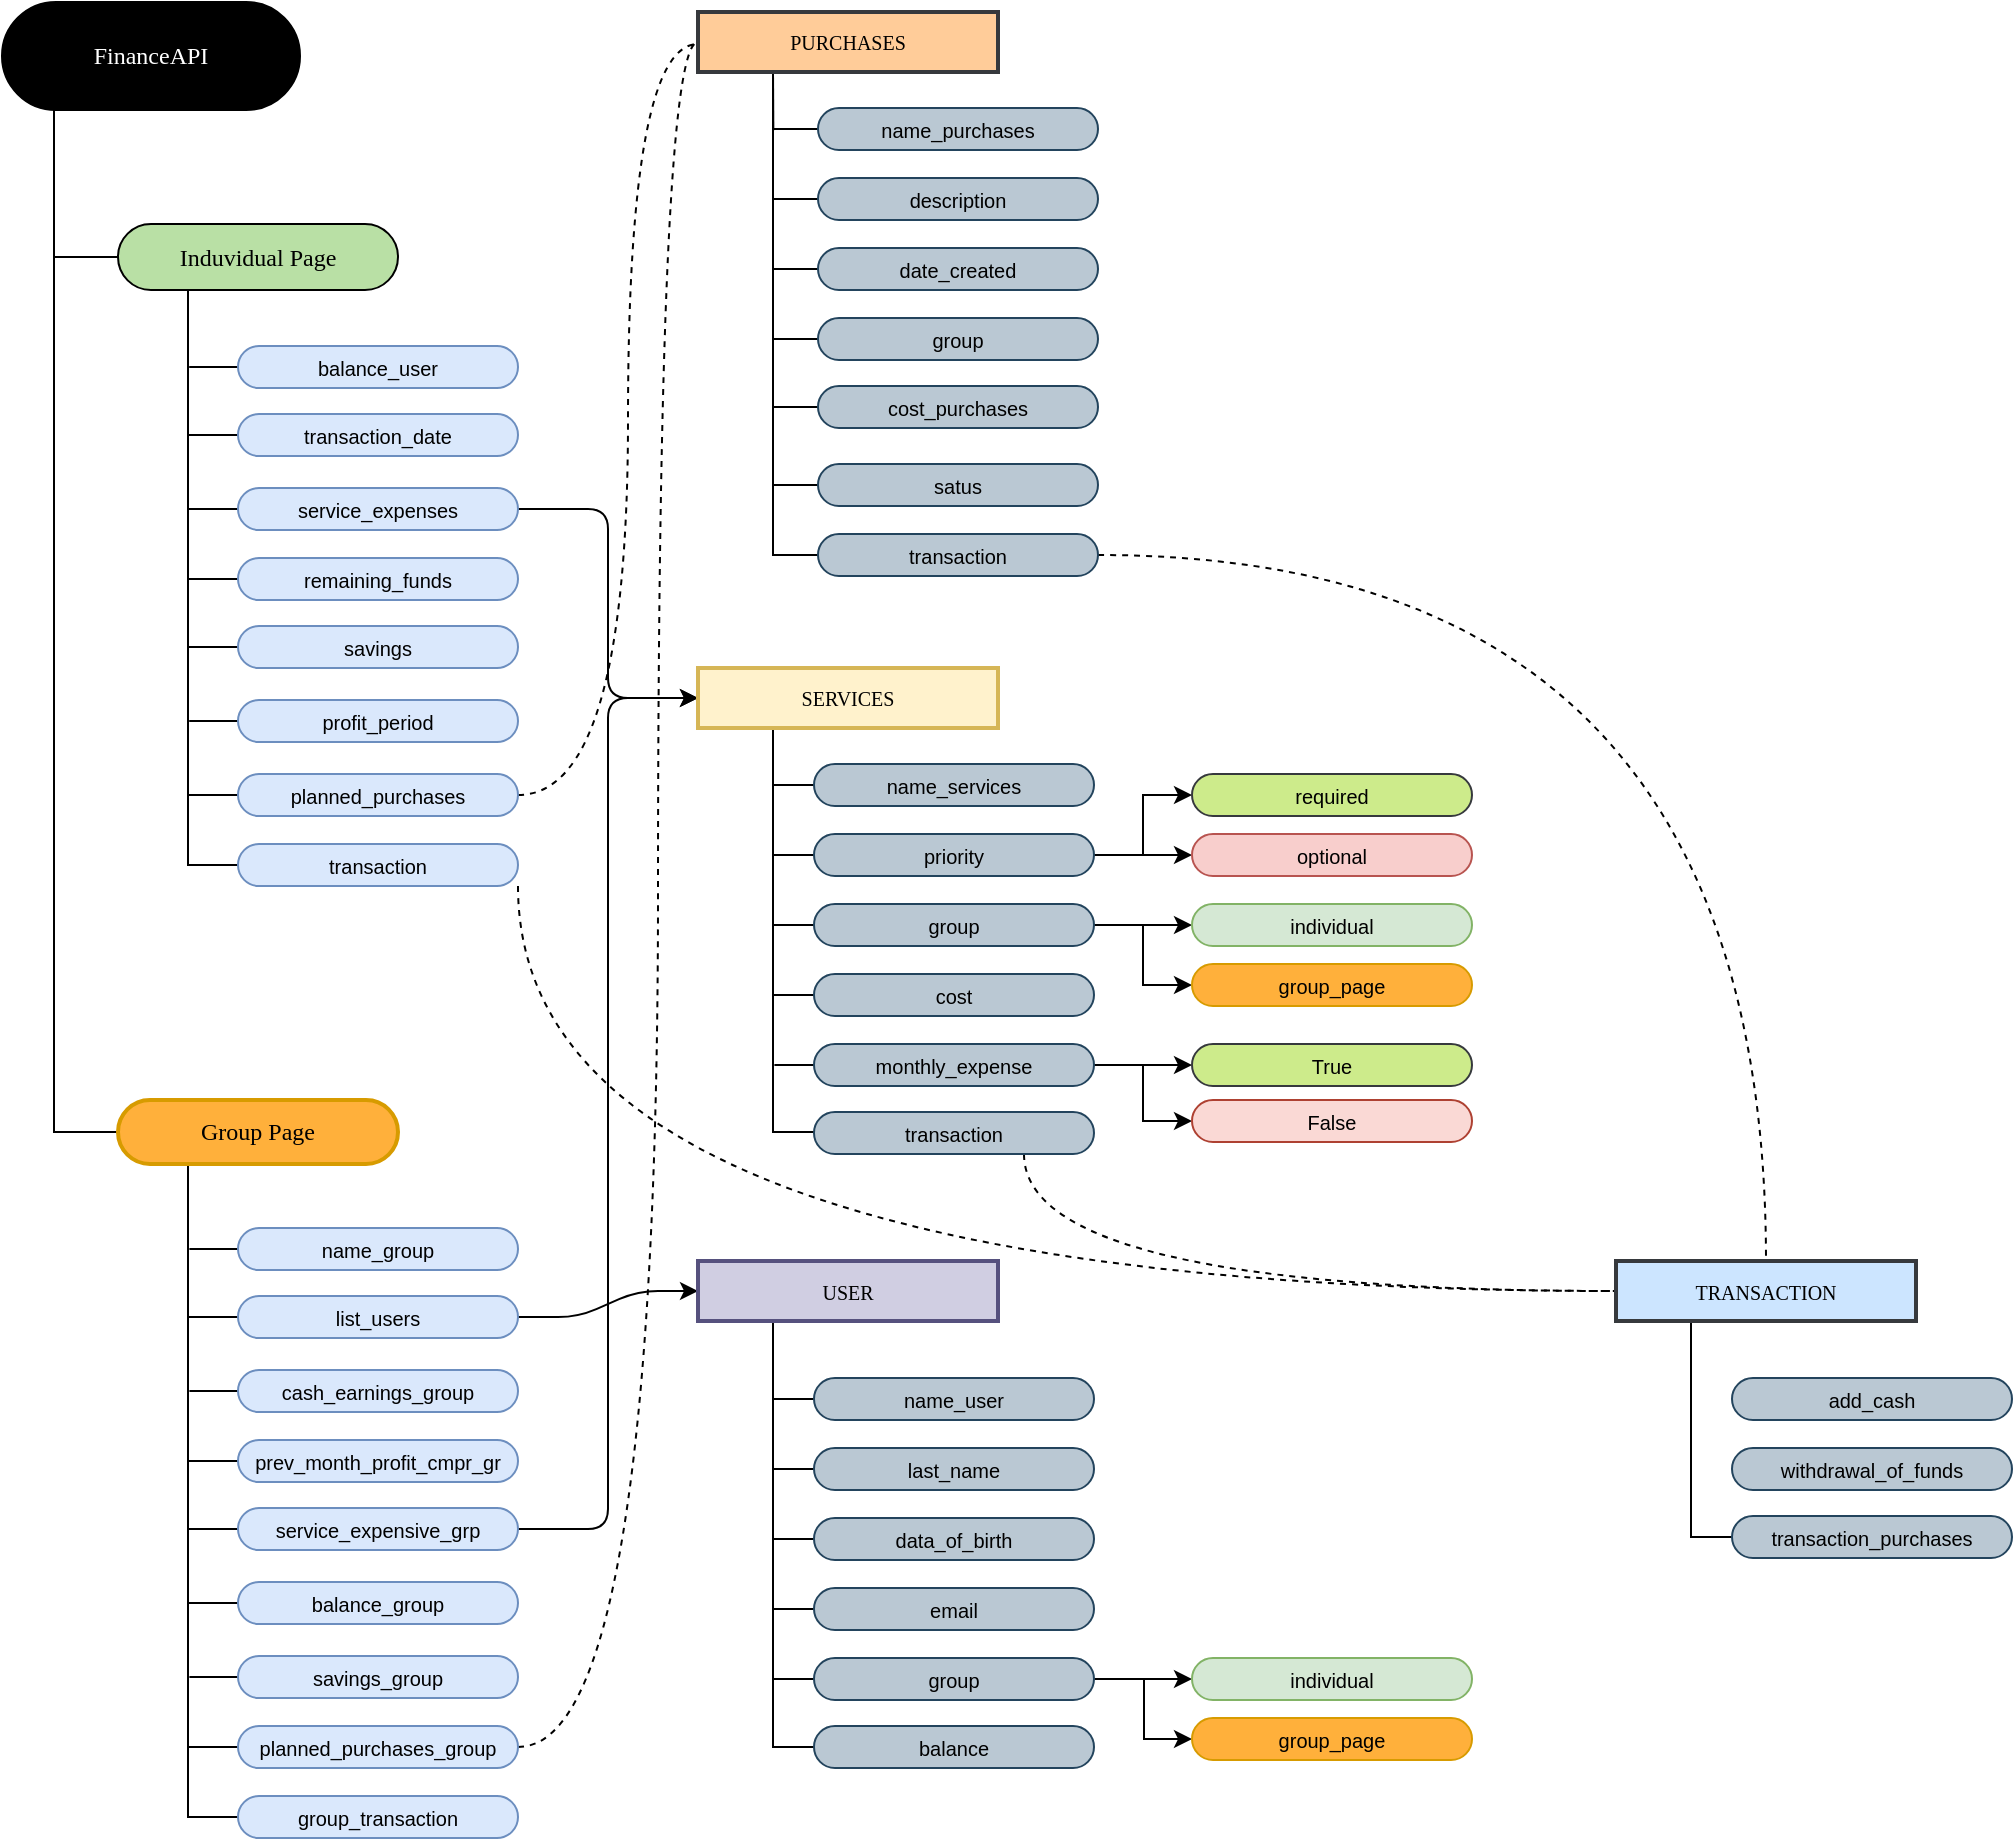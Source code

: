 <mxfile version="20.8.21" type="device"><diagram name="Page-1" id="b520641d-4fe3-3701-9064-5fc419738815"><mxGraphModel dx="1056" dy="1399" grid="0" gridSize="10" guides="1" tooltips="1" connect="1" arrows="1" fold="1" page="1" pageScale="1" pageWidth="1920" pageHeight="1200" background="none" math="0" shadow="0"><root><mxCell id="0"/><mxCell id="1" parent="0"/><mxCell id="qHIe8FIsy9HQL0ntCUNv-86" style="edgeStyle=orthogonalEdgeStyle;rounded=0;orthogonalLoop=1;jettySize=auto;html=1;exitX=0.25;exitY=1;exitDx=0;exitDy=0;entryX=0;entryY=0.5;entryDx=0;entryDy=0;strokeColor=default;fontFamily=Verdana;fontSize=10;fontColor=#000000;startArrow=none;startFill=0;endArrow=none;endFill=0;elbow=vertical;" edge="1" parent="1" source="qHIe8FIsy9HQL0ntCUNv-5" target="qHIe8FIsy9HQL0ntCUNv-7"><mxGeometry relative="1" as="geometry"><Array as="points"><mxPoint x="543" y="171"/><mxPoint x="543" y="682"/></Array></mxGeometry></mxCell><mxCell id="qHIe8FIsy9HQL0ntCUNv-5" value="&lt;font face=&quot;Verdana&quot;&gt;FinanceAPI&lt;/font&gt;" style="rounded=1;whiteSpace=wrap;html=1;arcSize=50;fillColor=#000000;fontColor=#FFFFFF;" vertex="1" parent="1"><mxGeometry x="517" y="117" width="149" height="54" as="geometry"/></mxCell><mxCell id="qHIe8FIsy9HQL0ntCUNv-87" style="edgeStyle=orthogonalEdgeStyle;rounded=0;orthogonalLoop=1;jettySize=auto;html=1;exitX=0;exitY=0.5;exitDx=0;exitDy=0;strokeColor=default;fontFamily=Verdana;fontSize=10;fontColor=#000000;startArrow=none;startFill=0;endArrow=none;endFill=0;elbow=vertical;" edge="1" parent="1" source="qHIe8FIsy9HQL0ntCUNv-6"><mxGeometry relative="1" as="geometry"><mxPoint x="543" y="243" as="targetPoint"/></mxGeometry></mxCell><mxCell id="qHIe8FIsy9HQL0ntCUNv-88" style="edgeStyle=orthogonalEdgeStyle;rounded=0;orthogonalLoop=1;jettySize=auto;html=1;exitX=0.25;exitY=1;exitDx=0;exitDy=0;entryX=0;entryY=0.5;entryDx=0;entryDy=0;strokeColor=default;fontFamily=Verdana;fontSize=10;fontColor=#000000;startArrow=none;startFill=0;endArrow=none;endFill=0;elbow=vertical;" edge="1" parent="1" source="qHIe8FIsy9HQL0ntCUNv-6" target="qHIe8FIsy9HQL0ntCUNv-24"><mxGeometry relative="1" as="geometry"/></mxCell><mxCell id="qHIe8FIsy9HQL0ntCUNv-106" style="edgeStyle=orthogonalEdgeStyle;rounded=0;orthogonalLoop=1;jettySize=auto;html=1;exitX=0.25;exitY=1;exitDx=0;exitDy=0;entryX=0;entryY=0.5;entryDx=0;entryDy=0;strokeColor=default;fontFamily=Verdana;fontSize=10;fontColor=#000000;startArrow=none;startFill=0;endArrow=none;endFill=0;elbow=vertical;" edge="1" parent="1" source="qHIe8FIsy9HQL0ntCUNv-6" target="qHIe8FIsy9HQL0ntCUNv-105"><mxGeometry relative="1" as="geometry"/></mxCell><mxCell id="qHIe8FIsy9HQL0ntCUNv-6" value="&lt;font face=&quot;Verdana&quot; color=&quot;#000000&quot;&gt;Induvidual Page&lt;/font&gt;" style="rounded=1;whiteSpace=wrap;html=1;arcSize=50;fillColor=#B9E0A5;fontColor=#FFFFFF;" vertex="1" parent="1"><mxGeometry x="575" y="228" width="140" height="33" as="geometry"/></mxCell><mxCell id="qHIe8FIsy9HQL0ntCUNv-95" style="edgeStyle=orthogonalEdgeStyle;rounded=0;orthogonalLoop=1;jettySize=auto;html=1;exitX=0.25;exitY=1;exitDx=0;exitDy=0;entryX=0;entryY=0.5;entryDx=0;entryDy=0;strokeColor=default;fontFamily=Verdana;fontSize=10;fontColor=#000000;startArrow=none;startFill=0;endArrow=none;endFill=0;elbow=vertical;" edge="1" parent="1" source="qHIe8FIsy9HQL0ntCUNv-7" target="qHIe8FIsy9HQL0ntCUNv-32"><mxGeometry relative="1" as="geometry"/></mxCell><mxCell id="qHIe8FIsy9HQL0ntCUNv-117" style="edgeStyle=orthogonalEdgeStyle;rounded=0;orthogonalLoop=1;jettySize=auto;html=1;exitX=0.25;exitY=1;exitDx=0;exitDy=0;entryX=0;entryY=0.5;entryDx=0;entryDy=0;strokeColor=default;fontFamily=Verdana;fontSize=10;fontColor=#000000;startArrow=none;startFill=0;endArrow=none;endFill=0;elbow=vertical;" edge="1" parent="1" source="qHIe8FIsy9HQL0ntCUNv-7" target="qHIe8FIsy9HQL0ntCUNv-116"><mxGeometry relative="1" as="geometry"/></mxCell><mxCell id="qHIe8FIsy9HQL0ntCUNv-7" value="&lt;font face=&quot;Verdana&quot;&gt;Group Page&lt;/font&gt;" style="rounded=1;whiteSpace=wrap;html=1;arcSize=50;fillColor=#FFB03B;strokeColor=#d79b00;strokeWidth=2;" vertex="1" parent="1"><mxGeometry x="575" y="666" width="140" height="32" as="geometry"/></mxCell><mxCell id="qHIe8FIsy9HQL0ntCUNv-94" style="edgeStyle=orthogonalEdgeStyle;rounded=0;orthogonalLoop=1;jettySize=auto;html=1;exitX=0;exitY=0.5;exitDx=0;exitDy=0;strokeColor=default;fontFamily=Verdana;fontSize=10;fontColor=#000000;startArrow=none;startFill=0;endArrow=none;endFill=0;elbow=vertical;" edge="1" parent="1" source="qHIe8FIsy9HQL0ntCUNv-18"><mxGeometry relative="1" as="geometry"><mxPoint x="610.636" y="299.606" as="targetPoint"/></mxGeometry></mxCell><mxCell id="qHIe8FIsy9HQL0ntCUNv-18" value="balance_user" style="rounded=1;whiteSpace=wrap;html=1;arcSize=50;fillColor=#dae8fc;strokeColor=#6c8ebf;fontSize=10;" vertex="1" parent="1"><mxGeometry x="635" y="289" width="140" height="21" as="geometry"/></mxCell><mxCell id="qHIe8FIsy9HQL0ntCUNv-93" style="edgeStyle=orthogonalEdgeStyle;rounded=0;orthogonalLoop=1;jettySize=auto;html=1;exitX=0;exitY=0.5;exitDx=0;exitDy=0;strokeColor=default;fontFamily=Verdana;fontSize=10;fontColor=#000000;startArrow=none;startFill=0;endArrow=none;endFill=0;elbow=vertical;" edge="1" parent="1" source="qHIe8FIsy9HQL0ntCUNv-19"><mxGeometry relative="1" as="geometry"><mxPoint x="609.727" y="333.545" as="targetPoint"/></mxGeometry></mxCell><mxCell id="qHIe8FIsy9HQL0ntCUNv-19" value="transaction_date" style="rounded=1;whiteSpace=wrap;html=1;arcSize=50;fillColor=#dae8fc;strokeColor=#6c8ebf;fontSize=10;" vertex="1" parent="1"><mxGeometry x="635" y="323" width="140" height="21" as="geometry"/></mxCell><mxCell id="qHIe8FIsy9HQL0ntCUNv-48" style="edgeStyle=orthogonalEdgeStyle;rounded=1;orthogonalLoop=1;jettySize=auto;html=1;exitX=1;exitY=0.5;exitDx=0;exitDy=0;entryX=0;entryY=0.5;entryDx=0;entryDy=0;fontFamily=Verdana;fontSize=10;fontColor=#000000;elbow=vertical;" edge="1" parent="1" source="qHIe8FIsy9HQL0ntCUNv-20" target="qHIe8FIsy9HQL0ntCUNv-42"><mxGeometry relative="1" as="geometry"/></mxCell><mxCell id="qHIe8FIsy9HQL0ntCUNv-92" style="edgeStyle=orthogonalEdgeStyle;rounded=0;orthogonalLoop=1;jettySize=auto;html=1;exitX=0;exitY=0.5;exitDx=0;exitDy=0;strokeColor=default;fontFamily=Verdana;fontSize=10;fontColor=#000000;startArrow=none;startFill=0;endArrow=none;endFill=0;elbow=vertical;" edge="1" parent="1" source="qHIe8FIsy9HQL0ntCUNv-20"><mxGeometry relative="1" as="geometry"><mxPoint x="609.727" y="370.515" as="targetPoint"/></mxGeometry></mxCell><mxCell id="qHIe8FIsy9HQL0ntCUNv-20" value="service_expenses" style="rounded=1;whiteSpace=wrap;html=1;arcSize=50;fillColor=#dae8fc;strokeColor=#6c8ebf;fontSize=10;" vertex="1" parent="1"><mxGeometry x="635" y="360" width="140" height="21" as="geometry"/></mxCell><mxCell id="qHIe8FIsy9HQL0ntCUNv-91" style="edgeStyle=orthogonalEdgeStyle;rounded=0;orthogonalLoop=1;jettySize=auto;html=1;exitX=0;exitY=0.5;exitDx=0;exitDy=0;strokeColor=default;fontFamily=Verdana;fontSize=10;fontColor=#000000;startArrow=none;startFill=0;endArrow=none;endFill=0;elbow=vertical;" edge="1" parent="1" source="qHIe8FIsy9HQL0ntCUNv-21"><mxGeometry relative="1" as="geometry"><mxPoint x="610.333" y="405.364" as="targetPoint"/></mxGeometry></mxCell><mxCell id="qHIe8FIsy9HQL0ntCUNv-21" value="remaining_funds" style="rounded=1;whiteSpace=wrap;html=1;arcSize=50;fillColor=#dae8fc;strokeColor=#6c8ebf;fontSize=10;" vertex="1" parent="1"><mxGeometry x="635" y="395" width="140" height="21" as="geometry"/></mxCell><mxCell id="qHIe8FIsy9HQL0ntCUNv-90" style="edgeStyle=orthogonalEdgeStyle;rounded=0;orthogonalLoop=1;jettySize=auto;html=1;exitX=0;exitY=0.5;exitDx=0;exitDy=0;strokeColor=default;fontFamily=Verdana;fontSize=10;fontColor=#000000;startArrow=none;startFill=0;endArrow=none;endFill=0;elbow=vertical;" edge="1" parent="1" source="qHIe8FIsy9HQL0ntCUNv-22"><mxGeometry relative="1" as="geometry"><mxPoint x="610.333" y="439.606" as="targetPoint"/></mxGeometry></mxCell><mxCell id="qHIe8FIsy9HQL0ntCUNv-22" value="savings" style="rounded=1;whiteSpace=wrap;html=1;arcSize=50;fillColor=#dae8fc;strokeColor=#6c8ebf;fontSize=10;" vertex="1" parent="1"><mxGeometry x="635" y="429" width="140" height="21" as="geometry"/></mxCell><mxCell id="qHIe8FIsy9HQL0ntCUNv-89" style="edgeStyle=orthogonalEdgeStyle;rounded=0;orthogonalLoop=1;jettySize=auto;html=1;exitX=0;exitY=0.5;exitDx=0;exitDy=0;strokeColor=default;fontFamily=Verdana;fontSize=10;fontColor=#000000;startArrow=none;startFill=0;endArrow=none;endFill=0;elbow=vertical;" edge="1" parent="1" source="qHIe8FIsy9HQL0ntCUNv-23"><mxGeometry relative="1" as="geometry"><mxPoint x="610.636" y="476.636" as="targetPoint"/></mxGeometry></mxCell><mxCell id="qHIe8FIsy9HQL0ntCUNv-23" value="profit_period" style="rounded=1;whiteSpace=wrap;html=1;arcSize=50;fillColor=#dae8fc;strokeColor=#6c8ebf;fontSize=10;" vertex="1" parent="1"><mxGeometry x="635" y="466" width="140" height="21" as="geometry"/></mxCell><mxCell id="qHIe8FIsy9HQL0ntCUNv-139" style="edgeStyle=orthogonalEdgeStyle;orthogonalLoop=1;jettySize=auto;html=1;exitX=1;exitY=0.5;exitDx=0;exitDy=0;entryX=0;entryY=0.5;entryDx=0;entryDy=0;strokeColor=default;fontFamily=Verdana;fontSize=10;fontColor=#000000;startArrow=none;startFill=0;endArrow=none;endFill=0;elbow=vertical;curved=1;dashed=1;" edge="1" parent="1" source="qHIe8FIsy9HQL0ntCUNv-24" target="qHIe8FIsy9HQL0ntCUNv-118"><mxGeometry relative="1" as="geometry"><Array as="points"><mxPoint x="830" y="514"/><mxPoint x="830" y="138"/><mxPoint x="865" y="138"/></Array></mxGeometry></mxCell><mxCell id="qHIe8FIsy9HQL0ntCUNv-24" value="planned_purchases" style="rounded=1;whiteSpace=wrap;html=1;arcSize=50;fillColor=#dae8fc;strokeColor=#6c8ebf;fontSize=10;" vertex="1" parent="1"><mxGeometry x="635" y="503" width="140" height="21" as="geometry"/></mxCell><mxCell id="qHIe8FIsy9HQL0ntCUNv-104" style="edgeStyle=orthogonalEdgeStyle;rounded=0;orthogonalLoop=1;jettySize=auto;html=1;exitX=0;exitY=0.5;exitDx=0;exitDy=0;strokeColor=default;fontFamily=Verdana;fontSize=10;fontColor=#000000;startArrow=none;startFill=0;endArrow=none;endFill=0;elbow=vertical;" edge="1" parent="1" source="qHIe8FIsy9HQL0ntCUNv-25"><mxGeometry relative="1" as="geometry"><mxPoint x="610.655" y="740.552" as="targetPoint"/></mxGeometry></mxCell><mxCell id="qHIe8FIsy9HQL0ntCUNv-25" value="name_group" style="rounded=1;whiteSpace=wrap;html=1;arcSize=50;fillColor=#dae8fc;strokeColor=#6c8ebf;fontSize=10;" vertex="1" parent="1"><mxGeometry x="635" y="730" width="140" height="21" as="geometry"/></mxCell><mxCell id="qHIe8FIsy9HQL0ntCUNv-36" style="edgeStyle=entityRelationEdgeStyle;rounded=1;orthogonalLoop=1;jettySize=auto;html=1;exitX=1;exitY=0.5;exitDx=0;exitDy=0;fontFamily=Verdana;fontSize=10;fontColor=#000000;elbow=vertical;" edge="1" parent="1" source="qHIe8FIsy9HQL0ntCUNv-26" target="qHIe8FIsy9HQL0ntCUNv-35"><mxGeometry relative="1" as="geometry"/></mxCell><mxCell id="qHIe8FIsy9HQL0ntCUNv-101" style="edgeStyle=orthogonalEdgeStyle;rounded=0;orthogonalLoop=1;jettySize=auto;html=1;exitX=0;exitY=0.5;exitDx=0;exitDy=0;strokeColor=default;fontFamily=Verdana;fontSize=10;fontColor=#000000;startArrow=none;startFill=0;endArrow=none;endFill=0;elbow=vertical;" edge="1" parent="1" source="qHIe8FIsy9HQL0ntCUNv-26"><mxGeometry relative="1" as="geometry"><mxPoint x="609.966" y="774.345" as="targetPoint"/></mxGeometry></mxCell><mxCell id="qHIe8FIsy9HQL0ntCUNv-26" value="list_users" style="rounded=1;whiteSpace=wrap;html=1;arcSize=50;fillColor=#dae8fc;strokeColor=#6c8ebf;fontSize=10;" vertex="1" parent="1"><mxGeometry x="635" y="764" width="140" height="21" as="geometry"/></mxCell><mxCell id="qHIe8FIsy9HQL0ntCUNv-100" style="edgeStyle=orthogonalEdgeStyle;rounded=0;orthogonalLoop=1;jettySize=auto;html=1;exitX=0;exitY=0.5;exitDx=0;exitDy=0;strokeColor=default;fontFamily=Verdana;fontSize=10;fontColor=#000000;startArrow=none;startFill=0;endArrow=none;endFill=0;elbow=vertical;" edge="1" parent="1" source="qHIe8FIsy9HQL0ntCUNv-27"><mxGeometry relative="1" as="geometry"><mxPoint x="610.655" y="811.586" as="targetPoint"/></mxGeometry></mxCell><mxCell id="qHIe8FIsy9HQL0ntCUNv-27" value="cash_earnings_group" style="rounded=1;whiteSpace=wrap;html=1;arcSize=50;fillColor=#dae8fc;strokeColor=#6c8ebf;fontSize=10;" vertex="1" parent="1"><mxGeometry x="635" y="801" width="140" height="21" as="geometry"/></mxCell><mxCell id="qHIe8FIsy9HQL0ntCUNv-99" style="edgeStyle=orthogonalEdgeStyle;rounded=0;orthogonalLoop=1;jettySize=auto;html=1;exitX=0;exitY=0.5;exitDx=0;exitDy=0;strokeColor=default;fontFamily=Verdana;fontSize=10;fontColor=#000000;startArrow=none;startFill=0;endArrow=none;endFill=0;elbow=vertical;" edge="1" parent="1" source="qHIe8FIsy9HQL0ntCUNv-28"><mxGeometry relative="1" as="geometry"><mxPoint x="609.966" y="846.759" as="targetPoint"/></mxGeometry></mxCell><mxCell id="qHIe8FIsy9HQL0ntCUNv-28" value="&lt;font style=&quot;font-size: 10px;&quot;&gt;prev_month_profit_cmpr_gr&lt;/font&gt;" style="rounded=1;whiteSpace=wrap;html=1;arcSize=50;fillColor=#dae8fc;strokeColor=#6c8ebf;fontSize=10;" vertex="1" parent="1"><mxGeometry x="635" y="836" width="140" height="21" as="geometry"/></mxCell><mxCell id="qHIe8FIsy9HQL0ntCUNv-49" style="edgeStyle=orthogonalEdgeStyle;rounded=1;orthogonalLoop=1;jettySize=auto;html=1;exitX=1;exitY=0.5;exitDx=0;exitDy=0;entryX=0;entryY=0.5;entryDx=0;entryDy=0;fontFamily=Verdana;fontSize=10;fontColor=#000000;elbow=vertical;" edge="1" parent="1" source="qHIe8FIsy9HQL0ntCUNv-29" target="qHIe8FIsy9HQL0ntCUNv-42"><mxGeometry relative="1" as="geometry"/></mxCell><mxCell id="qHIe8FIsy9HQL0ntCUNv-98" style="edgeStyle=orthogonalEdgeStyle;rounded=0;orthogonalLoop=1;jettySize=auto;html=1;exitX=0;exitY=0.5;exitDx=0;exitDy=0;strokeColor=default;fontFamily=Verdana;fontSize=10;fontColor=#000000;startArrow=none;startFill=0;endArrow=none;endFill=0;elbow=vertical;" edge="1" parent="1" source="qHIe8FIsy9HQL0ntCUNv-29"><mxGeometry relative="1" as="geometry"><mxPoint x="609.966" y="880.552" as="targetPoint"/></mxGeometry></mxCell><mxCell id="qHIe8FIsy9HQL0ntCUNv-29" value="&lt;font style=&quot;font-size: 10px;&quot;&gt;service_expensive_grp&lt;/font&gt;" style="rounded=1;whiteSpace=wrap;html=1;arcSize=50;fillColor=#dae8fc;strokeColor=#6c8ebf;fontSize=10;" vertex="1" parent="1"><mxGeometry x="635" y="870" width="140" height="21" as="geometry"/></mxCell><mxCell id="qHIe8FIsy9HQL0ntCUNv-97" style="edgeStyle=orthogonalEdgeStyle;rounded=0;orthogonalLoop=1;jettySize=auto;html=1;exitX=0;exitY=0.5;exitDx=0;exitDy=0;strokeColor=default;fontFamily=Verdana;fontSize=10;fontColor=#000000;startArrow=none;startFill=0;endArrow=none;endFill=0;elbow=vertical;" edge="1" parent="1" source="qHIe8FIsy9HQL0ntCUNv-30"><mxGeometry relative="1" as="geometry"><mxPoint x="609.966" y="917.793" as="targetPoint"/></mxGeometry></mxCell><mxCell id="qHIe8FIsy9HQL0ntCUNv-30" value="balance_group" style="rounded=1;whiteSpace=wrap;html=1;arcSize=50;fillColor=#dae8fc;strokeColor=#6c8ebf;fontSize=10;" vertex="1" parent="1"><mxGeometry x="635" y="907" width="140" height="21" as="geometry"/></mxCell><mxCell id="qHIe8FIsy9HQL0ntCUNv-96" style="edgeStyle=orthogonalEdgeStyle;rounded=0;orthogonalLoop=1;jettySize=auto;html=1;exitX=0;exitY=0.5;exitDx=0;exitDy=0;strokeColor=default;fontFamily=Verdana;fontSize=10;fontColor=#000000;startArrow=none;startFill=0;endArrow=none;endFill=0;elbow=vertical;" edge="1" parent="1" source="qHIe8FIsy9HQL0ntCUNv-31"><mxGeometry relative="1" as="geometry"><mxPoint x="610.655" y="954.345" as="targetPoint"/></mxGeometry></mxCell><mxCell id="qHIe8FIsy9HQL0ntCUNv-31" value="savings_group" style="rounded=1;whiteSpace=wrap;html=1;arcSize=50;fillColor=#dae8fc;strokeColor=#6c8ebf;fontSize=10;" vertex="1" parent="1"><mxGeometry x="635" y="944" width="140" height="21" as="geometry"/></mxCell><mxCell id="qHIe8FIsy9HQL0ntCUNv-140" style="edgeStyle=orthogonalEdgeStyle;curved=1;orthogonalLoop=1;jettySize=auto;html=1;exitX=1;exitY=0.5;exitDx=0;exitDy=0;entryX=0;entryY=0.5;entryDx=0;entryDy=0;dashed=1;strokeColor=default;fontFamily=Verdana;fontSize=10;fontColor=#000000;startArrow=none;startFill=0;endArrow=none;endFill=0;elbow=vertical;" edge="1" parent="1" source="qHIe8FIsy9HQL0ntCUNv-32" target="qHIe8FIsy9HQL0ntCUNv-118"><mxGeometry relative="1" as="geometry"><Array as="points"><mxPoint x="845" y="990"/><mxPoint x="845" y="137"/></Array></mxGeometry></mxCell><mxCell id="qHIe8FIsy9HQL0ntCUNv-32" value="planned_purchases_group" style="rounded=1;whiteSpace=wrap;html=1;arcSize=50;fillColor=#dae8fc;strokeColor=#6c8ebf;fontSize=10;" vertex="1" parent="1"><mxGeometry x="635" y="979" width="140" height="21" as="geometry"/></mxCell><mxCell id="qHIe8FIsy9HQL0ntCUNv-80" style="edgeStyle=orthogonalEdgeStyle;rounded=0;orthogonalLoop=1;jettySize=auto;html=1;exitX=0.25;exitY=1;exitDx=0;exitDy=0;entryX=0;entryY=0.5;entryDx=0;entryDy=0;strokeColor=default;fontFamily=Verdana;fontSize=10;fontColor=#000000;startArrow=none;startFill=0;endArrow=none;endFill=0;elbow=vertical;" edge="1" parent="1" source="qHIe8FIsy9HQL0ntCUNv-35" target="qHIe8FIsy9HQL0ntCUNv-41"><mxGeometry relative="1" as="geometry"/></mxCell><mxCell id="qHIe8FIsy9HQL0ntCUNv-108" style="edgeStyle=orthogonalEdgeStyle;rounded=0;orthogonalLoop=1;jettySize=auto;html=1;exitX=0.25;exitY=1;exitDx=0;exitDy=0;entryX=0;entryY=0.5;entryDx=0;entryDy=0;strokeColor=default;fontFamily=Verdana;fontSize=10;fontColor=#000000;startArrow=none;startFill=0;endArrow=none;endFill=0;elbow=vertical;" edge="1" parent="1" source="qHIe8FIsy9HQL0ntCUNv-35" target="qHIe8FIsy9HQL0ntCUNv-107"><mxGeometry relative="1" as="geometry"/></mxCell><mxCell id="qHIe8FIsy9HQL0ntCUNv-35" value="USER" style="rounded=0;whiteSpace=wrap;html=1;strokeWidth=2;fontFamily=Verdana;fontSize=10;fillColor=#d0cee2;strokeColor=#56517e;" vertex="1" parent="1"><mxGeometry x="865" y="746.5" width="150" height="30" as="geometry"/></mxCell><mxCell id="qHIe8FIsy9HQL0ntCUNv-81" style="edgeStyle=orthogonalEdgeStyle;rounded=0;orthogonalLoop=1;jettySize=auto;html=1;exitX=0;exitY=0.5;exitDx=0;exitDy=0;strokeColor=default;fontFamily=Verdana;fontSize=10;fontColor=#000000;startArrow=none;startFill=0;endArrow=none;endFill=0;elbow=vertical;" edge="1" parent="1" source="qHIe8FIsy9HQL0ntCUNv-37"><mxGeometry relative="1" as="geometry"><mxPoint x="902.381" y="815.571" as="targetPoint"/></mxGeometry></mxCell><mxCell id="qHIe8FIsy9HQL0ntCUNv-37" value="name_user" style="rounded=1;whiteSpace=wrap;html=1;arcSize=50;fillColor=#bac8d3;strokeColor=#23445d;fontSize=10;verticalAlign=middle;" vertex="1" parent="1"><mxGeometry x="923" y="805" width="140" height="21" as="geometry"/></mxCell><mxCell id="qHIe8FIsy9HQL0ntCUNv-82" style="edgeStyle=orthogonalEdgeStyle;rounded=0;orthogonalLoop=1;jettySize=auto;html=1;exitX=0;exitY=0.5;exitDx=0;exitDy=0;strokeColor=default;fontFamily=Verdana;fontSize=10;fontColor=#000000;startArrow=none;startFill=0;endArrow=none;endFill=0;elbow=vertical;" edge="1" parent="1" source="qHIe8FIsy9HQL0ntCUNv-38"><mxGeometry relative="1" as="geometry"><mxPoint x="902.857" y="850.333" as="targetPoint"/></mxGeometry></mxCell><mxCell id="qHIe8FIsy9HQL0ntCUNv-38" value="last_name" style="rounded=1;whiteSpace=wrap;html=1;arcSize=50;fillColor=#bac8d3;strokeColor=#23445d;fontSize=10;verticalAlign=middle;" vertex="1" parent="1"><mxGeometry x="923" y="840" width="140" height="21" as="geometry"/></mxCell><mxCell id="qHIe8FIsy9HQL0ntCUNv-83" style="edgeStyle=orthogonalEdgeStyle;rounded=0;orthogonalLoop=1;jettySize=auto;html=1;exitX=0;exitY=0.5;exitDx=0;exitDy=0;strokeColor=default;fontFamily=Verdana;fontSize=10;fontColor=#000000;startArrow=none;startFill=0;endArrow=none;endFill=0;elbow=vertical;" edge="1" parent="1" source="qHIe8FIsy9HQL0ntCUNv-39"><mxGeometry relative="1" as="geometry"><mxPoint x="902.381" y="885.571" as="targetPoint"/></mxGeometry></mxCell><mxCell id="qHIe8FIsy9HQL0ntCUNv-39" value="data_of_birth" style="rounded=1;whiteSpace=wrap;html=1;arcSize=50;fillColor=#bac8d3;strokeColor=#23445d;fontSize=10;verticalAlign=middle;" vertex="1" parent="1"><mxGeometry x="923" y="875" width="140" height="21" as="geometry"/></mxCell><mxCell id="qHIe8FIsy9HQL0ntCUNv-84" style="edgeStyle=orthogonalEdgeStyle;rounded=0;orthogonalLoop=1;jettySize=auto;html=1;exitX=0;exitY=0.5;exitDx=0;exitDy=0;strokeColor=default;fontFamily=Verdana;fontSize=10;fontColor=#000000;startArrow=none;startFill=0;endArrow=none;endFill=0;elbow=vertical;" edge="1" parent="1" source="qHIe8FIsy9HQL0ntCUNv-40"><mxGeometry relative="1" as="geometry"><mxPoint x="902.857" y="920.333" as="targetPoint"/></mxGeometry></mxCell><mxCell id="qHIe8FIsy9HQL0ntCUNv-40" value="email" style="rounded=1;whiteSpace=wrap;html=1;arcSize=50;fillColor=#bac8d3;strokeColor=#23445d;fontSize=10;verticalAlign=middle;" vertex="1" parent="1"><mxGeometry x="923" y="910" width="140" height="21" as="geometry"/></mxCell><mxCell id="qHIe8FIsy9HQL0ntCUNv-67" style="edgeStyle=orthogonalEdgeStyle;rounded=0;orthogonalLoop=1;jettySize=auto;html=1;exitX=1;exitY=0.5;exitDx=0;exitDy=0;fontFamily=Verdana;fontSize=10;fontColor=#000000;elbow=vertical;" edge="1" parent="1" source="qHIe8FIsy9HQL0ntCUNv-41" target="qHIe8FIsy9HQL0ntCUNv-65"><mxGeometry relative="1" as="geometry"/></mxCell><mxCell id="qHIe8FIsy9HQL0ntCUNv-68" style="edgeStyle=orthogonalEdgeStyle;rounded=0;orthogonalLoop=1;jettySize=auto;html=1;entryX=0;entryY=0.5;entryDx=0;entryDy=0;fontFamily=Verdana;fontSize=10;fontColor=#000000;elbow=vertical;exitX=1;exitY=0.5;exitDx=0;exitDy=0;" edge="1" parent="1" source="qHIe8FIsy9HQL0ntCUNv-41" target="qHIe8FIsy9HQL0ntCUNv-66"><mxGeometry relative="1" as="geometry"><mxPoint x="1063" y="950" as="sourcePoint"/><Array as="points"><mxPoint x="1088" y="956"/><mxPoint x="1088" y="986"/></Array></mxGeometry></mxCell><mxCell id="qHIe8FIsy9HQL0ntCUNv-41" value="group" style="rounded=1;whiteSpace=wrap;html=1;arcSize=50;fillColor=#bac8d3;strokeColor=#23445d;fontSize=10;verticalAlign=middle;" vertex="1" parent="1"><mxGeometry x="923" y="945" width="140" height="21" as="geometry"/></mxCell><mxCell id="qHIe8FIsy9HQL0ntCUNv-74" style="edgeStyle=orthogonalEdgeStyle;rounded=0;orthogonalLoop=1;jettySize=auto;html=1;exitX=0.25;exitY=1;exitDx=0;exitDy=0;fontFamily=Verdana;fontSize=10;fontColor=#000000;elbow=vertical;startArrow=none;startFill=0;endArrow=none;endFill=0;" edge="1" parent="1" source="qHIe8FIsy9HQL0ntCUNv-42" target="qHIe8FIsy9HQL0ntCUNv-73"><mxGeometry relative="1" as="geometry"><Array as="points"><mxPoint x="903" y="682"/></Array></mxGeometry></mxCell><mxCell id="qHIe8FIsy9HQL0ntCUNv-42" value="SERVICES" style="rounded=0;whiteSpace=wrap;html=1;strokeWidth=2;fontFamily=Verdana;fontSize=10;fillColor=#fff2cc;strokeColor=#d6b656;" vertex="1" parent="1"><mxGeometry x="865" y="450" width="150" height="30" as="geometry"/></mxCell><mxCell id="qHIe8FIsy9HQL0ntCUNv-75" style="edgeStyle=orthogonalEdgeStyle;rounded=0;orthogonalLoop=1;jettySize=auto;html=1;exitX=0;exitY=0.5;exitDx=0;exitDy=0;fontFamily=Verdana;fontSize=10;fontColor=#000000;elbow=vertical;strokeColor=default;endArrow=none;endFill=0;" edge="1" parent="1" source="qHIe8FIsy9HQL0ntCUNv-43"><mxGeometry relative="1" as="geometry"><mxPoint x="902.8" y="508.6" as="targetPoint"/></mxGeometry></mxCell><mxCell id="qHIe8FIsy9HQL0ntCUNv-43" value="name_services" style="rounded=1;whiteSpace=wrap;html=1;arcSize=50;fillColor=#bac8d3;strokeColor=#23445d;fontSize=10;verticalAlign=middle;" vertex="1" parent="1"><mxGeometry x="923" y="498" width="140" height="21" as="geometry"/></mxCell><mxCell id="qHIe8FIsy9HQL0ntCUNv-57" style="edgeStyle=entityRelationEdgeStyle;rounded=1;orthogonalLoop=1;jettySize=auto;html=1;exitX=1;exitY=0.5;exitDx=0;exitDy=0;fontFamily=Verdana;fontSize=10;fontColor=#000000;elbow=vertical;" edge="1" parent="1" source="qHIe8FIsy9HQL0ntCUNv-45" target="qHIe8FIsy9HQL0ntCUNv-55"><mxGeometry relative="1" as="geometry"/></mxCell><mxCell id="qHIe8FIsy9HQL0ntCUNv-59" style="orthogonalLoop=1;jettySize=auto;html=1;exitX=1;exitY=0.5;exitDx=0;exitDy=0;entryX=0;entryY=0.5;entryDx=0;entryDy=0;fontFamily=Verdana;fontSize=10;fontColor=#000000;elbow=vertical;rounded=0;edgeStyle=orthogonalEdgeStyle;" edge="1" parent="1" source="qHIe8FIsy9HQL0ntCUNv-45" target="qHIe8FIsy9HQL0ntCUNv-56"><mxGeometry relative="1" as="geometry"/></mxCell><mxCell id="qHIe8FIsy9HQL0ntCUNv-62" style="edgeStyle=orthogonalEdgeStyle;rounded=0;orthogonalLoop=1;jettySize=auto;html=1;exitX=1;exitY=0.5;exitDx=0;exitDy=0;entryX=0;entryY=0.5;entryDx=0;entryDy=0;fontFamily=Verdana;fontSize=10;fontColor=#000000;elbow=vertical;" edge="1" parent="1" source="qHIe8FIsy9HQL0ntCUNv-44" target="qHIe8FIsy9HQL0ntCUNv-61"><mxGeometry relative="1" as="geometry"/></mxCell><mxCell id="qHIe8FIsy9HQL0ntCUNv-64" style="edgeStyle=orthogonalEdgeStyle;rounded=0;orthogonalLoop=1;jettySize=auto;html=1;exitX=1;exitY=0.5;exitDx=0;exitDy=0;entryX=0;entryY=0.5;entryDx=0;entryDy=0;fontFamily=Verdana;fontSize=10;fontColor=#000000;elbow=vertical;" edge="1" parent="1" source="qHIe8FIsy9HQL0ntCUNv-44" target="qHIe8FIsy9HQL0ntCUNv-60"><mxGeometry relative="1" as="geometry"/></mxCell><mxCell id="qHIe8FIsy9HQL0ntCUNv-76" style="edgeStyle=orthogonalEdgeStyle;rounded=0;orthogonalLoop=1;jettySize=auto;html=1;exitX=0;exitY=0.5;exitDx=0;exitDy=0;strokeColor=default;fontFamily=Verdana;fontSize=10;fontColor=#000000;endArrow=none;endFill=0;elbow=vertical;" edge="1" parent="1" source="qHIe8FIsy9HQL0ntCUNv-44"><mxGeometry relative="1" as="geometry"><mxPoint x="902.4" y="543.4" as="targetPoint"/></mxGeometry></mxCell><mxCell id="qHIe8FIsy9HQL0ntCUNv-44" value="priority" style="rounded=1;whiteSpace=wrap;html=1;arcSize=50;fillColor=#bac8d3;strokeColor=#23445d;fontSize=10;verticalAlign=middle;" vertex="1" parent="1"><mxGeometry x="923" y="533" width="140" height="21" as="geometry"/></mxCell><mxCell id="qHIe8FIsy9HQL0ntCUNv-77" style="edgeStyle=orthogonalEdgeStyle;rounded=0;orthogonalLoop=1;jettySize=auto;html=1;exitX=0;exitY=0.5;exitDx=0;exitDy=0;strokeColor=default;fontFamily=Verdana;fontSize=10;fontColor=#000000;endArrow=none;endFill=0;elbow=vertical;" edge="1" parent="1" source="qHIe8FIsy9HQL0ntCUNv-45"><mxGeometry relative="1" as="geometry"><mxPoint x="902.8" y="578.6" as="targetPoint"/></mxGeometry></mxCell><mxCell id="qHIe8FIsy9HQL0ntCUNv-45" value="group" style="rounded=1;whiteSpace=wrap;html=1;arcSize=50;fillColor=#bac8d3;strokeColor=#23445d;fontSize=10;verticalAlign=middle;" vertex="1" parent="1"><mxGeometry x="923" y="568" width="140" height="21" as="geometry"/></mxCell><mxCell id="qHIe8FIsy9HQL0ntCUNv-78" style="edgeStyle=orthogonalEdgeStyle;rounded=0;orthogonalLoop=1;jettySize=auto;html=1;exitX=0;exitY=0.5;exitDx=0;exitDy=0;strokeColor=default;fontFamily=Verdana;fontSize=10;fontColor=#000000;endArrow=none;endFill=0;elbow=vertical;" edge="1" parent="1" source="qHIe8FIsy9HQL0ntCUNv-46"><mxGeometry relative="1" as="geometry"><mxPoint x="902.4" y="613.4" as="targetPoint"/></mxGeometry></mxCell><mxCell id="qHIe8FIsy9HQL0ntCUNv-46" value="cost" style="rounded=1;whiteSpace=wrap;html=1;arcSize=50;fillColor=#bac8d3;strokeColor=#23445d;fontSize=10;verticalAlign=middle;" vertex="1" parent="1"><mxGeometry x="923" y="603" width="140" height="21" as="geometry"/></mxCell><mxCell id="qHIe8FIsy9HQL0ntCUNv-71" style="edgeStyle=orthogonalEdgeStyle;rounded=0;orthogonalLoop=1;jettySize=auto;html=1;exitX=1;exitY=0.5;exitDx=0;exitDy=0;entryX=0;entryY=0.5;entryDx=0;entryDy=0;fontFamily=Verdana;fontSize=10;fontColor=#000000;elbow=vertical;" edge="1" parent="1" source="qHIe8FIsy9HQL0ntCUNv-47" target="qHIe8FIsy9HQL0ntCUNv-69"><mxGeometry relative="1" as="geometry"/></mxCell><mxCell id="qHIe8FIsy9HQL0ntCUNv-72" style="edgeStyle=orthogonalEdgeStyle;rounded=0;orthogonalLoop=1;jettySize=auto;html=1;exitX=1;exitY=0.5;exitDx=0;exitDy=0;entryX=0;entryY=0.5;entryDx=0;entryDy=0;fontFamily=Verdana;fontSize=10;fontColor=#000000;elbow=vertical;" edge="1" parent="1" source="qHIe8FIsy9HQL0ntCUNv-47" target="qHIe8FIsy9HQL0ntCUNv-70"><mxGeometry relative="1" as="geometry"/></mxCell><mxCell id="qHIe8FIsy9HQL0ntCUNv-79" style="edgeStyle=orthogonalEdgeStyle;rounded=0;orthogonalLoop=1;jettySize=auto;html=1;exitX=0;exitY=0.5;exitDx=0;exitDy=0;strokeColor=default;fontFamily=Verdana;fontSize=10;fontColor=#000000;endArrow=none;endFill=0;elbow=vertical;" edge="1" parent="1" source="qHIe8FIsy9HQL0ntCUNv-47"><mxGeometry relative="1" as="geometry"><mxPoint x="903.2" y="648.6" as="targetPoint"/></mxGeometry></mxCell><mxCell id="qHIe8FIsy9HQL0ntCUNv-47" value="monthly_expense" style="rounded=1;whiteSpace=wrap;html=1;arcSize=50;fillColor=#bac8d3;strokeColor=#23445d;fontSize=10;verticalAlign=middle;" vertex="1" parent="1"><mxGeometry x="923" y="638" width="140" height="21" as="geometry"/></mxCell><mxCell id="qHIe8FIsy9HQL0ntCUNv-55" value="individual" style="rounded=1;whiteSpace=wrap;html=1;arcSize=50;fillColor=#d5e8d4;strokeColor=#82b366;fontSize=10;verticalAlign=middle;" vertex="1" parent="1"><mxGeometry x="1112" y="568" width="140" height="21" as="geometry"/></mxCell><mxCell id="qHIe8FIsy9HQL0ntCUNv-56" value="group_page" style="rounded=1;whiteSpace=wrap;html=1;arcSize=50;fillColor=#FFB03B;strokeColor=#d79b00;fontSize=10;verticalAlign=middle;" vertex="1" parent="1"><mxGeometry x="1112" y="598" width="140" height="21" as="geometry"/></mxCell><mxCell id="qHIe8FIsy9HQL0ntCUNv-60" value="required" style="rounded=1;whiteSpace=wrap;html=1;arcSize=50;fillColor=#cdeb8b;strokeColor=#36393d;fontSize=10;verticalAlign=middle;" vertex="1" parent="1"><mxGeometry x="1112" y="503" width="140" height="21" as="geometry"/></mxCell><mxCell id="qHIe8FIsy9HQL0ntCUNv-61" value="optional" style="rounded=1;whiteSpace=wrap;html=1;arcSize=50;fillColor=#f8cecc;strokeColor=#b85450;fontSize=10;verticalAlign=middle;" vertex="1" parent="1"><mxGeometry x="1112" y="533" width="140" height="21" as="geometry"/></mxCell><mxCell id="qHIe8FIsy9HQL0ntCUNv-65" value="individual" style="rounded=1;whiteSpace=wrap;html=1;arcSize=50;fillColor=#d5e8d4;strokeColor=#82b366;fontSize=10;verticalAlign=middle;" vertex="1" parent="1"><mxGeometry x="1112" y="945" width="140" height="21" as="geometry"/></mxCell><mxCell id="qHIe8FIsy9HQL0ntCUNv-66" value="group_page" style="rounded=1;whiteSpace=wrap;html=1;arcSize=50;fillColor=#FFB03B;strokeColor=#d79b00;fontSize=10;verticalAlign=middle;" vertex="1" parent="1"><mxGeometry x="1112" y="975" width="140" height="21" as="geometry"/></mxCell><mxCell id="qHIe8FIsy9HQL0ntCUNv-69" value="True" style="rounded=1;whiteSpace=wrap;html=1;arcSize=50;fillColor=#cdeb8b;strokeColor=#36393d;fontSize=10;verticalAlign=middle;" vertex="1" parent="1"><mxGeometry x="1112" y="638" width="140" height="21" as="geometry"/></mxCell><mxCell id="qHIe8FIsy9HQL0ntCUNv-70" value="False" style="rounded=1;whiteSpace=wrap;html=1;arcSize=50;fillColor=#fad9d5;strokeColor=#ae4132;fontSize=10;verticalAlign=middle;" vertex="1" parent="1"><mxGeometry x="1112" y="666" width="140" height="21" as="geometry"/></mxCell><mxCell id="qHIe8FIsy9HQL0ntCUNv-114" style="edgeStyle=orthogonalEdgeStyle;rounded=1;orthogonalLoop=1;jettySize=auto;html=1;exitX=0.75;exitY=1;exitDx=0;exitDy=0;entryX=0;entryY=0.5;entryDx=0;entryDy=0;strokeColor=default;fontFamily=Verdana;fontSize=10;fontColor=#000000;startArrow=none;startFill=0;endArrow=none;endFill=0;elbow=vertical;curved=1;dashed=1;" edge="1" parent="1" source="qHIe8FIsy9HQL0ntCUNv-73" target="qHIe8FIsy9HQL0ntCUNv-109"><mxGeometry relative="1" as="geometry"/></mxCell><mxCell id="qHIe8FIsy9HQL0ntCUNv-73" value="transaction" style="rounded=1;whiteSpace=wrap;html=1;arcSize=50;fillColor=#bac8d3;strokeColor=#23445d;fontSize=10;verticalAlign=middle;" vertex="1" parent="1"><mxGeometry x="923" y="672" width="140" height="21" as="geometry"/></mxCell><mxCell id="qHIe8FIsy9HQL0ntCUNv-115" style="edgeStyle=orthogonalEdgeStyle;curved=1;rounded=1;orthogonalLoop=1;jettySize=auto;html=1;exitX=1;exitY=1;exitDx=0;exitDy=0;entryX=0;entryY=0.5;entryDx=0;entryDy=0;dashed=1;strokeColor=default;fontFamily=Verdana;fontSize=10;fontColor=#000000;startArrow=none;startFill=0;endArrow=none;endFill=0;elbow=vertical;" edge="1" parent="1" source="qHIe8FIsy9HQL0ntCUNv-105" target="qHIe8FIsy9HQL0ntCUNv-109"><mxGeometry relative="1" as="geometry"/></mxCell><mxCell id="qHIe8FIsy9HQL0ntCUNv-105" value="transaction" style="rounded=1;whiteSpace=wrap;html=1;arcSize=50;fillColor=#dae8fc;strokeColor=#6c8ebf;fontSize=10;" vertex="1" parent="1"><mxGeometry x="635" y="538" width="140" height="21" as="geometry"/></mxCell><mxCell id="qHIe8FIsy9HQL0ntCUNv-107" value="balance" style="rounded=1;whiteSpace=wrap;html=1;arcSize=50;fillColor=#bac8d3;strokeColor=#23445d;fontSize=10;verticalAlign=middle;" vertex="1" parent="1"><mxGeometry x="923" y="979" width="140" height="21" as="geometry"/></mxCell><mxCell id="qHIe8FIsy9HQL0ntCUNv-113" style="edgeStyle=orthogonalEdgeStyle;rounded=0;orthogonalLoop=1;jettySize=auto;html=1;exitX=0.25;exitY=1;exitDx=0;exitDy=0;entryX=0;entryY=0.5;entryDx=0;entryDy=0;strokeColor=default;fontFamily=Verdana;fontSize=10;fontColor=#000000;startArrow=none;startFill=0;endArrow=none;endFill=0;elbow=vertical;" edge="1" parent="1" source="qHIe8FIsy9HQL0ntCUNv-109" target="qHIe8FIsy9HQL0ntCUNv-112"><mxGeometry relative="1" as="geometry"/></mxCell><mxCell id="qHIe8FIsy9HQL0ntCUNv-109" value="TRANSACTION" style="rounded=0;whiteSpace=wrap;html=1;strokeWidth=2;fontFamily=Verdana;fontSize=10;fillColor=#cce5ff;strokeColor=#36393d;" vertex="1" parent="1"><mxGeometry x="1324" y="746.5" width="150" height="30" as="geometry"/></mxCell><mxCell id="qHIe8FIsy9HQL0ntCUNv-110" value="add_cash" style="rounded=1;whiteSpace=wrap;html=1;arcSize=50;fillColor=#bac8d3;strokeColor=#23445d;fontSize=10;verticalAlign=middle;" vertex="1" parent="1"><mxGeometry x="1382" y="805" width="140" height="21" as="geometry"/></mxCell><mxCell id="qHIe8FIsy9HQL0ntCUNv-111" value="withdrawal_of_funds" style="rounded=1;whiteSpace=wrap;html=1;arcSize=50;fillColor=#bac8d3;strokeColor=#23445d;fontSize=10;verticalAlign=middle;" vertex="1" parent="1"><mxGeometry x="1382" y="840" width="140" height="21" as="geometry"/></mxCell><mxCell id="qHIe8FIsy9HQL0ntCUNv-112" value="transaction_purchases" style="rounded=1;whiteSpace=wrap;html=1;arcSize=50;fillColor=#bac8d3;strokeColor=#23445d;fontSize=10;verticalAlign=middle;" vertex="1" parent="1"><mxGeometry x="1382" y="874" width="140" height="21" as="geometry"/></mxCell><mxCell id="qHIe8FIsy9HQL0ntCUNv-116" value="group_transaction" style="rounded=1;whiteSpace=wrap;html=1;arcSize=50;fillColor=#dae8fc;strokeColor=#6c8ebf;fontSize=10;" vertex="1" parent="1"><mxGeometry x="635" y="1014" width="140" height="21" as="geometry"/></mxCell><mxCell id="qHIe8FIsy9HQL0ntCUNv-129" style="edgeStyle=orthogonalEdgeStyle;rounded=0;orthogonalLoop=1;jettySize=auto;html=1;exitX=0.25;exitY=1;exitDx=0;exitDy=0;entryX=0;entryY=0.5;entryDx=0;entryDy=0;strokeColor=default;fontFamily=Verdana;fontSize=10;fontColor=#000000;startArrow=none;startFill=0;endArrow=none;endFill=0;elbow=vertical;" edge="1" parent="1" source="qHIe8FIsy9HQL0ntCUNv-118" target="qHIe8FIsy9HQL0ntCUNv-128"><mxGeometry relative="1" as="geometry"/></mxCell><mxCell id="qHIe8FIsy9HQL0ntCUNv-130" style="edgeStyle=orthogonalEdgeStyle;rounded=0;orthogonalLoop=1;jettySize=auto;html=1;exitX=0.25;exitY=1;exitDx=0;exitDy=0;strokeColor=default;fontFamily=Verdana;fontSize=10;fontColor=#000000;startArrow=none;startFill=0;endArrow=none;endFill=0;elbow=vertical;" edge="1" parent="1" source="qHIe8FIsy9HQL0ntCUNv-118"><mxGeometry relative="1" as="geometry"><mxPoint x="902.667" y="181.083" as="targetPoint"/></mxGeometry></mxCell><mxCell id="qHIe8FIsy9HQL0ntCUNv-131" style="edgeStyle=orthogonalEdgeStyle;orthogonalLoop=1;jettySize=auto;html=1;exitX=0.25;exitY=1;exitDx=0;exitDy=0;entryX=0;entryY=0.5;entryDx=0;entryDy=0;strokeColor=default;fontFamily=Verdana;fontSize=10;fontColor=#000000;startArrow=none;startFill=0;endArrow=none;endFill=0;elbow=vertical;rounded=0;" edge="1" parent="1" source="qHIe8FIsy9HQL0ntCUNv-118" target="qHIe8FIsy9HQL0ntCUNv-120"><mxGeometry relative="1" as="geometry"><Array as="points"><mxPoint x="903" y="181"/></Array></mxGeometry></mxCell><mxCell id="qHIe8FIsy9HQL0ntCUNv-132" style="edgeStyle=orthogonalEdgeStyle;rounded=0;orthogonalLoop=1;jettySize=auto;html=1;exitX=0.25;exitY=1;exitDx=0;exitDy=0;entryX=0;entryY=0.5;entryDx=0;entryDy=0;strokeColor=default;fontFamily=Verdana;fontSize=10;fontColor=#000000;startArrow=none;startFill=0;endArrow=none;endFill=0;elbow=vertical;" edge="1" parent="1" source="qHIe8FIsy9HQL0ntCUNv-118" target="qHIe8FIsy9HQL0ntCUNv-121"><mxGeometry relative="1" as="geometry"/></mxCell><mxCell id="qHIe8FIsy9HQL0ntCUNv-133" style="edgeStyle=orthogonalEdgeStyle;rounded=0;orthogonalLoop=1;jettySize=auto;html=1;exitX=0.25;exitY=1;exitDx=0;exitDy=0;entryX=0;entryY=0.5;entryDx=0;entryDy=0;strokeColor=default;fontFamily=Verdana;fontSize=10;fontColor=#000000;startArrow=none;startFill=0;endArrow=none;endFill=0;elbow=vertical;" edge="1" parent="1" source="qHIe8FIsy9HQL0ntCUNv-118" target="qHIe8FIsy9HQL0ntCUNv-122"><mxGeometry relative="1" as="geometry"/></mxCell><mxCell id="qHIe8FIsy9HQL0ntCUNv-134" style="edgeStyle=orthogonalEdgeStyle;rounded=0;orthogonalLoop=1;jettySize=auto;html=1;exitX=0.25;exitY=1;exitDx=0;exitDy=0;entryX=0;entryY=0.5;entryDx=0;entryDy=0;strokeColor=default;fontFamily=Verdana;fontSize=10;fontColor=#000000;startArrow=none;startFill=0;endArrow=none;endFill=0;elbow=vertical;" edge="1" parent="1" source="qHIe8FIsy9HQL0ntCUNv-118" target="qHIe8FIsy9HQL0ntCUNv-123"><mxGeometry relative="1" as="geometry"/></mxCell><mxCell id="qHIe8FIsy9HQL0ntCUNv-135" style="edgeStyle=orthogonalEdgeStyle;rounded=0;orthogonalLoop=1;jettySize=auto;html=1;exitX=0.25;exitY=1;exitDx=0;exitDy=0;entryX=0;entryY=0.5;entryDx=0;entryDy=0;strokeColor=default;fontFamily=Verdana;fontSize=10;fontColor=#000000;startArrow=none;startFill=0;endArrow=none;endFill=0;elbow=vertical;" edge="1" parent="1" source="qHIe8FIsy9HQL0ntCUNv-118" target="qHIe8FIsy9HQL0ntCUNv-124"><mxGeometry relative="1" as="geometry"/></mxCell><mxCell id="qHIe8FIsy9HQL0ntCUNv-138" style="edgeStyle=orthogonalEdgeStyle;rounded=0;orthogonalLoop=1;jettySize=auto;html=1;exitX=0.25;exitY=1;exitDx=0;exitDy=0;entryX=0;entryY=0.5;entryDx=0;entryDy=0;strokeColor=default;fontFamily=Verdana;fontSize=10;fontColor=#000000;startArrow=none;startFill=0;endArrow=none;endFill=0;elbow=vertical;" edge="1" parent="1" source="qHIe8FIsy9HQL0ntCUNv-118" target="qHIe8FIsy9HQL0ntCUNv-127"><mxGeometry relative="1" as="geometry"/></mxCell><mxCell id="qHIe8FIsy9HQL0ntCUNv-118" value="PURCHASES" style="rounded=0;whiteSpace=wrap;html=1;strokeWidth=2;fontFamily=Verdana;fontSize=10;fillColor=#ffcc99;strokeColor=#36393d;" vertex="1" parent="1"><mxGeometry x="865" y="122" width="150" height="30" as="geometry"/></mxCell><mxCell id="qHIe8FIsy9HQL0ntCUNv-120" value="name_purchases" style="rounded=1;whiteSpace=wrap;html=1;arcSize=50;fillColor=#bac8d3;strokeColor=#23445d;fontSize=10;verticalAlign=middle;" vertex="1" parent="1"><mxGeometry x="925" y="170" width="140" height="21" as="geometry"/></mxCell><mxCell id="qHIe8FIsy9HQL0ntCUNv-121" value="description" style="rounded=1;whiteSpace=wrap;html=1;arcSize=50;fillColor=#bac8d3;strokeColor=#23445d;fontSize=10;verticalAlign=middle;" vertex="1" parent="1"><mxGeometry x="925" y="205" width="140" height="21" as="geometry"/></mxCell><mxCell id="qHIe8FIsy9HQL0ntCUNv-122" value="date_created" style="rounded=1;whiteSpace=wrap;html=1;arcSize=50;fillColor=#bac8d3;strokeColor=#23445d;fontSize=10;verticalAlign=middle;" vertex="1" parent="1"><mxGeometry x="925" y="240" width="140" height="21" as="geometry"/></mxCell><mxCell id="qHIe8FIsy9HQL0ntCUNv-123" value="group" style="rounded=1;whiteSpace=wrap;html=1;arcSize=50;fillColor=#bac8d3;strokeColor=#23445d;fontSize=10;verticalAlign=middle;" vertex="1" parent="1"><mxGeometry x="925" y="275" width="140" height="21" as="geometry"/></mxCell><mxCell id="qHIe8FIsy9HQL0ntCUNv-124" value="cost_purchases" style="rounded=1;whiteSpace=wrap;html=1;arcSize=50;fillColor=#bac8d3;strokeColor=#23445d;fontSize=10;verticalAlign=middle;" vertex="1" parent="1"><mxGeometry x="925" y="309" width="140" height="21" as="geometry"/></mxCell><mxCell id="qHIe8FIsy9HQL0ntCUNv-127" value="satus" style="rounded=1;whiteSpace=wrap;html=1;arcSize=50;fillColor=#bac8d3;strokeColor=#23445d;fontSize=10;verticalAlign=middle;" vertex="1" parent="1"><mxGeometry x="925" y="348" width="140" height="21" as="geometry"/></mxCell><mxCell id="qHIe8FIsy9HQL0ntCUNv-141" style="edgeStyle=orthogonalEdgeStyle;curved=1;orthogonalLoop=1;jettySize=auto;html=1;exitX=1;exitY=0.5;exitDx=0;exitDy=0;entryX=0.5;entryY=0;entryDx=0;entryDy=0;dashed=1;strokeColor=default;fontFamily=Verdana;fontSize=10;fontColor=#000000;startArrow=none;startFill=0;endArrow=none;endFill=0;elbow=vertical;" edge="1" parent="1" source="qHIe8FIsy9HQL0ntCUNv-128" target="qHIe8FIsy9HQL0ntCUNv-109"><mxGeometry relative="1" as="geometry"/></mxCell><mxCell id="qHIe8FIsy9HQL0ntCUNv-128" value="transaction" style="rounded=1;whiteSpace=wrap;html=1;arcSize=50;fillColor=#bac8d3;strokeColor=#23445d;fontSize=10;verticalAlign=middle;" vertex="1" parent="1"><mxGeometry x="925" y="383" width="140" height="21" as="geometry"/></mxCell></root></mxGraphModel></diagram></mxfile>